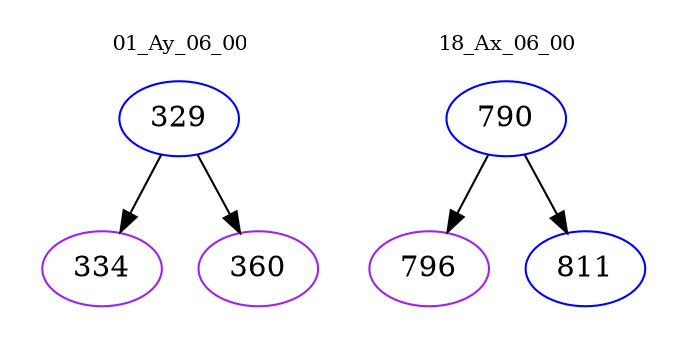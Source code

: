 digraph{
subgraph cluster_0 {
color = white
label = "01_Ay_06_00";
fontsize=10;
T0_329 [label="329", color="blue"]
T0_329 -> T0_334 [color="black"]
T0_334 [label="334", color="purple"]
T0_329 -> T0_360 [color="black"]
T0_360 [label="360", color="purple"]
}
subgraph cluster_1 {
color = white
label = "18_Ax_06_00";
fontsize=10;
T1_790 [label="790", color="blue"]
T1_790 -> T1_796 [color="black"]
T1_796 [label="796", color="purple"]
T1_790 -> T1_811 [color="black"]
T1_811 [label="811", color="blue"]
}
}
